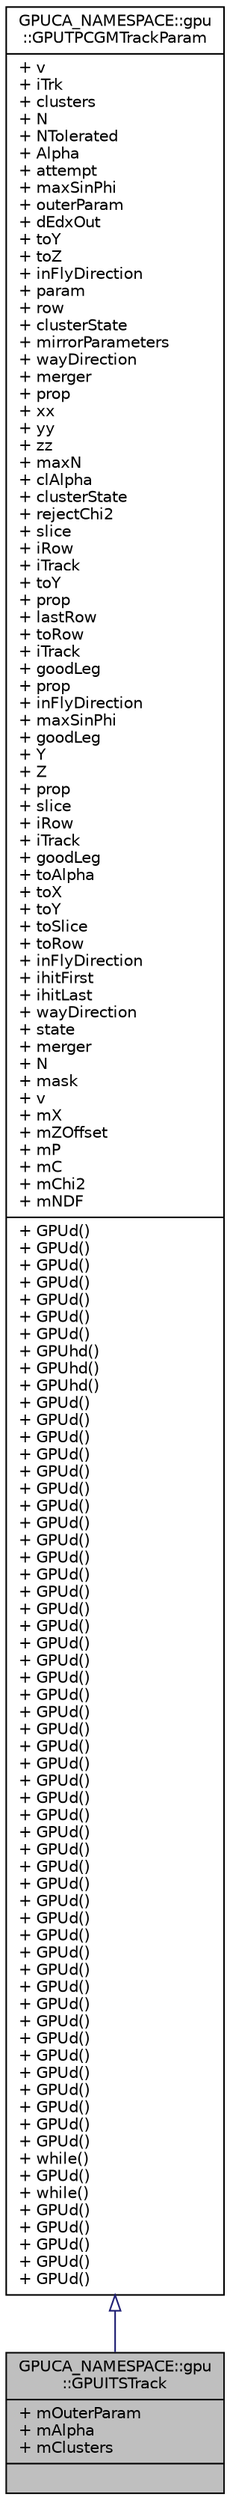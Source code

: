 digraph "GPUCA_NAMESPACE::gpu::GPUITSTrack"
{
 // INTERACTIVE_SVG=YES
  bgcolor="transparent";
  edge [fontname="Helvetica",fontsize="10",labelfontname="Helvetica",labelfontsize="10"];
  node [fontname="Helvetica",fontsize="10",shape=record];
  Node1 [label="{GPUCA_NAMESPACE::gpu\l::GPUITSTrack\n|+ mOuterParam\l+ mAlpha\l+ mClusters\l|}",height=0.2,width=0.4,color="black", fillcolor="grey75", style="filled", fontcolor="black"];
  Node2 -> Node1 [dir="back",color="midnightblue",fontsize="10",style="solid",arrowtail="onormal",fontname="Helvetica"];
  Node2 [label="{GPUCA_NAMESPACE::gpu\l::GPUTPCGMTrackParam\n|+ v\l+ iTrk\l+ clusters\l+ N\l+ NTolerated\l+ Alpha\l+ attempt\l+ maxSinPhi\l+ outerParam\l+ dEdxOut\l+ toY\l+ toZ\l+ inFlyDirection\l+ param\l+ row\l+ clusterState\l+ mirrorParameters\l+ wayDirection\l+ merger\l+ prop\l+ xx\l+ yy\l+ zz\l+ maxN\l+ clAlpha\l+ clusterState\l+ rejectChi2\l+ slice\l+ iRow\l+ iTrack\l+ toY\l+ prop\l+ lastRow\l+ toRow\l+ iTrack\l+ goodLeg\l+ prop\l+ inFlyDirection\l+ maxSinPhi\l+ goodLeg\l+ Y\l+ Z\l+ prop\l+ slice\l+ iRow\l+ iTrack\l+ goodLeg\l+ toAlpha\l+ toX\l+ toY\l+ toSlice\l+ toRow\l+ inFlyDirection\l+ ihitFirst\l+ ihitLast\l+ wayDirection\l+ state\l+ merger\l+ N\l+ mask\l+ v\l+ mX\l+ mZOffset\l+ mP\l+ mC\l+ mChi2\l+ mNDF\l|+ GPUd()\l+ GPUd()\l+ GPUd()\l+ GPUd()\l+ GPUd()\l+ GPUd()\l+ GPUd()\l+ GPUhd()\l+ GPUhd()\l+ GPUhd()\l+ GPUd()\l+ GPUd()\l+ GPUd()\l+ GPUd()\l+ GPUd()\l+ GPUd()\l+ GPUd()\l+ GPUd()\l+ GPUd()\l+ GPUd()\l+ GPUd()\l+ GPUd()\l+ GPUd()\l+ GPUd()\l+ GPUd()\l+ GPUd()\l+ GPUd()\l+ GPUd()\l+ GPUd()\l+ GPUd()\l+ GPUd()\l+ GPUd()\l+ GPUd()\l+ GPUd()\l+ GPUd()\l+ GPUd()\l+ GPUd()\l+ GPUd()\l+ GPUd()\l+ GPUd()\l+ GPUd()\l+ GPUd()\l+ GPUd()\l+ GPUd()\l+ GPUd()\l+ GPUd()\l+ GPUd()\l+ GPUd()\l+ GPUd()\l+ GPUd()\l+ GPUd()\l+ GPUd()\l+ GPUd()\l+ GPUd()\l+ while()\l+ GPUd()\l+ while()\l+ GPUd()\l+ GPUd()\l+ GPUd()\l+ GPUd()\l+ GPUd()\l}",height=0.2,width=0.4,color="black",URL="$df/df6/classGPUCA__NAMESPACE_1_1gpu_1_1GPUTPCGMTrackParam.html"];
}
